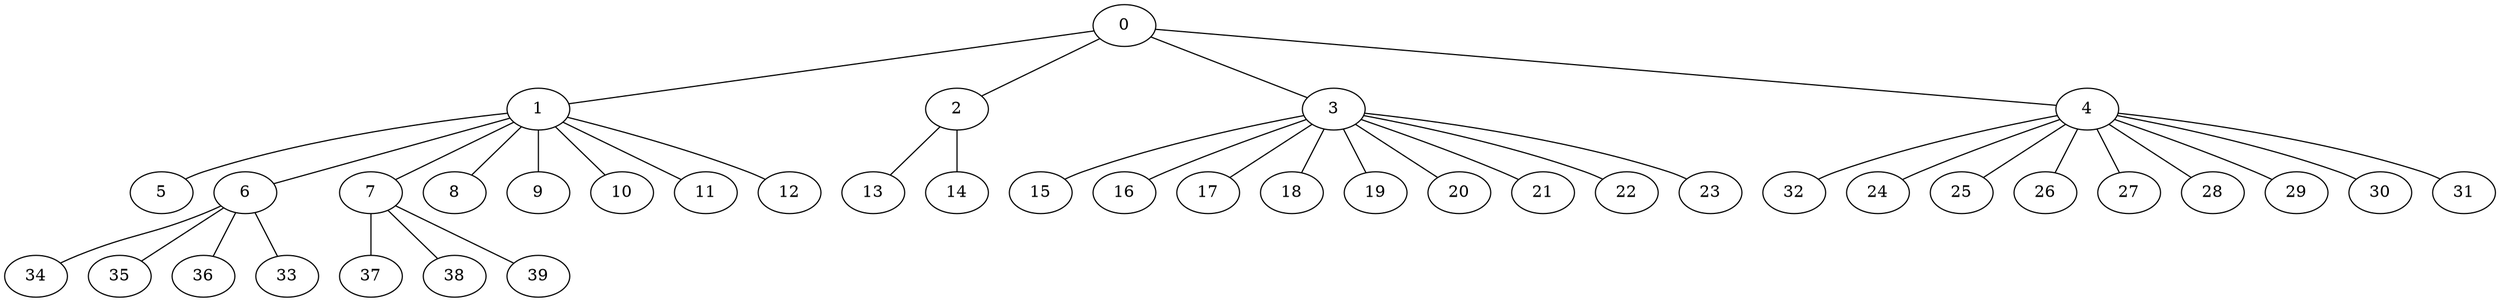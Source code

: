 
graph graphname {
    0 -- 1
0 -- 2
0 -- 3
0 -- 4
1 -- 5
1 -- 6
1 -- 7
1 -- 8
1 -- 9
1 -- 10
1 -- 11
1 -- 12
2 -- 13
2 -- 14
3 -- 15
3 -- 16
3 -- 17
3 -- 18
3 -- 19
3 -- 20
3 -- 21
3 -- 22
3 -- 23
4 -- 32
4 -- 24
4 -- 25
4 -- 26
4 -- 27
4 -- 28
4 -- 29
4 -- 30
4 -- 31
6 -- 34
6 -- 35
6 -- 36
6 -- 33
7 -- 37
7 -- 38
7 -- 39

}
